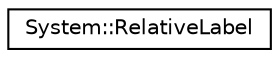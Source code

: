 digraph G
{
  edge [fontname="Helvetica",fontsize="10",labelfontname="Helvetica",labelfontsize="10"];
  node [fontname="Helvetica",fontsize="10",shape=record];
  rankdir="LR";
  Node1 [label="System::RelativeLabel",height=0.2,width=0.4,color="black", fillcolor="white", style="filled",URL="$class_system_1_1_relative_label.html"];
}
